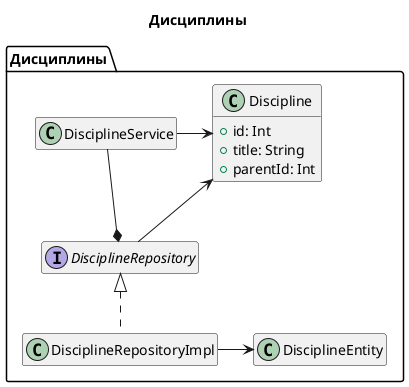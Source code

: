 @startuml

hide empty members
allowmixing

title "Дисциплины"

package "Дисциплины" as disciplines {

    class DisciplineService
    interface DisciplineRepository

    class Discipline {
        + id: Int
        + title: String
        + parentId: Int
    }

    Discipline <-- DisciplineRepository

    class DisciplineRepositoryImpl implements DisciplineRepository
    class DisciplineEntity
    DisciplineRepositoryImpl -> DisciplineEntity

    DisciplineService -> Discipline
    DisciplineService --* DisciplineRepository


}

@enduml